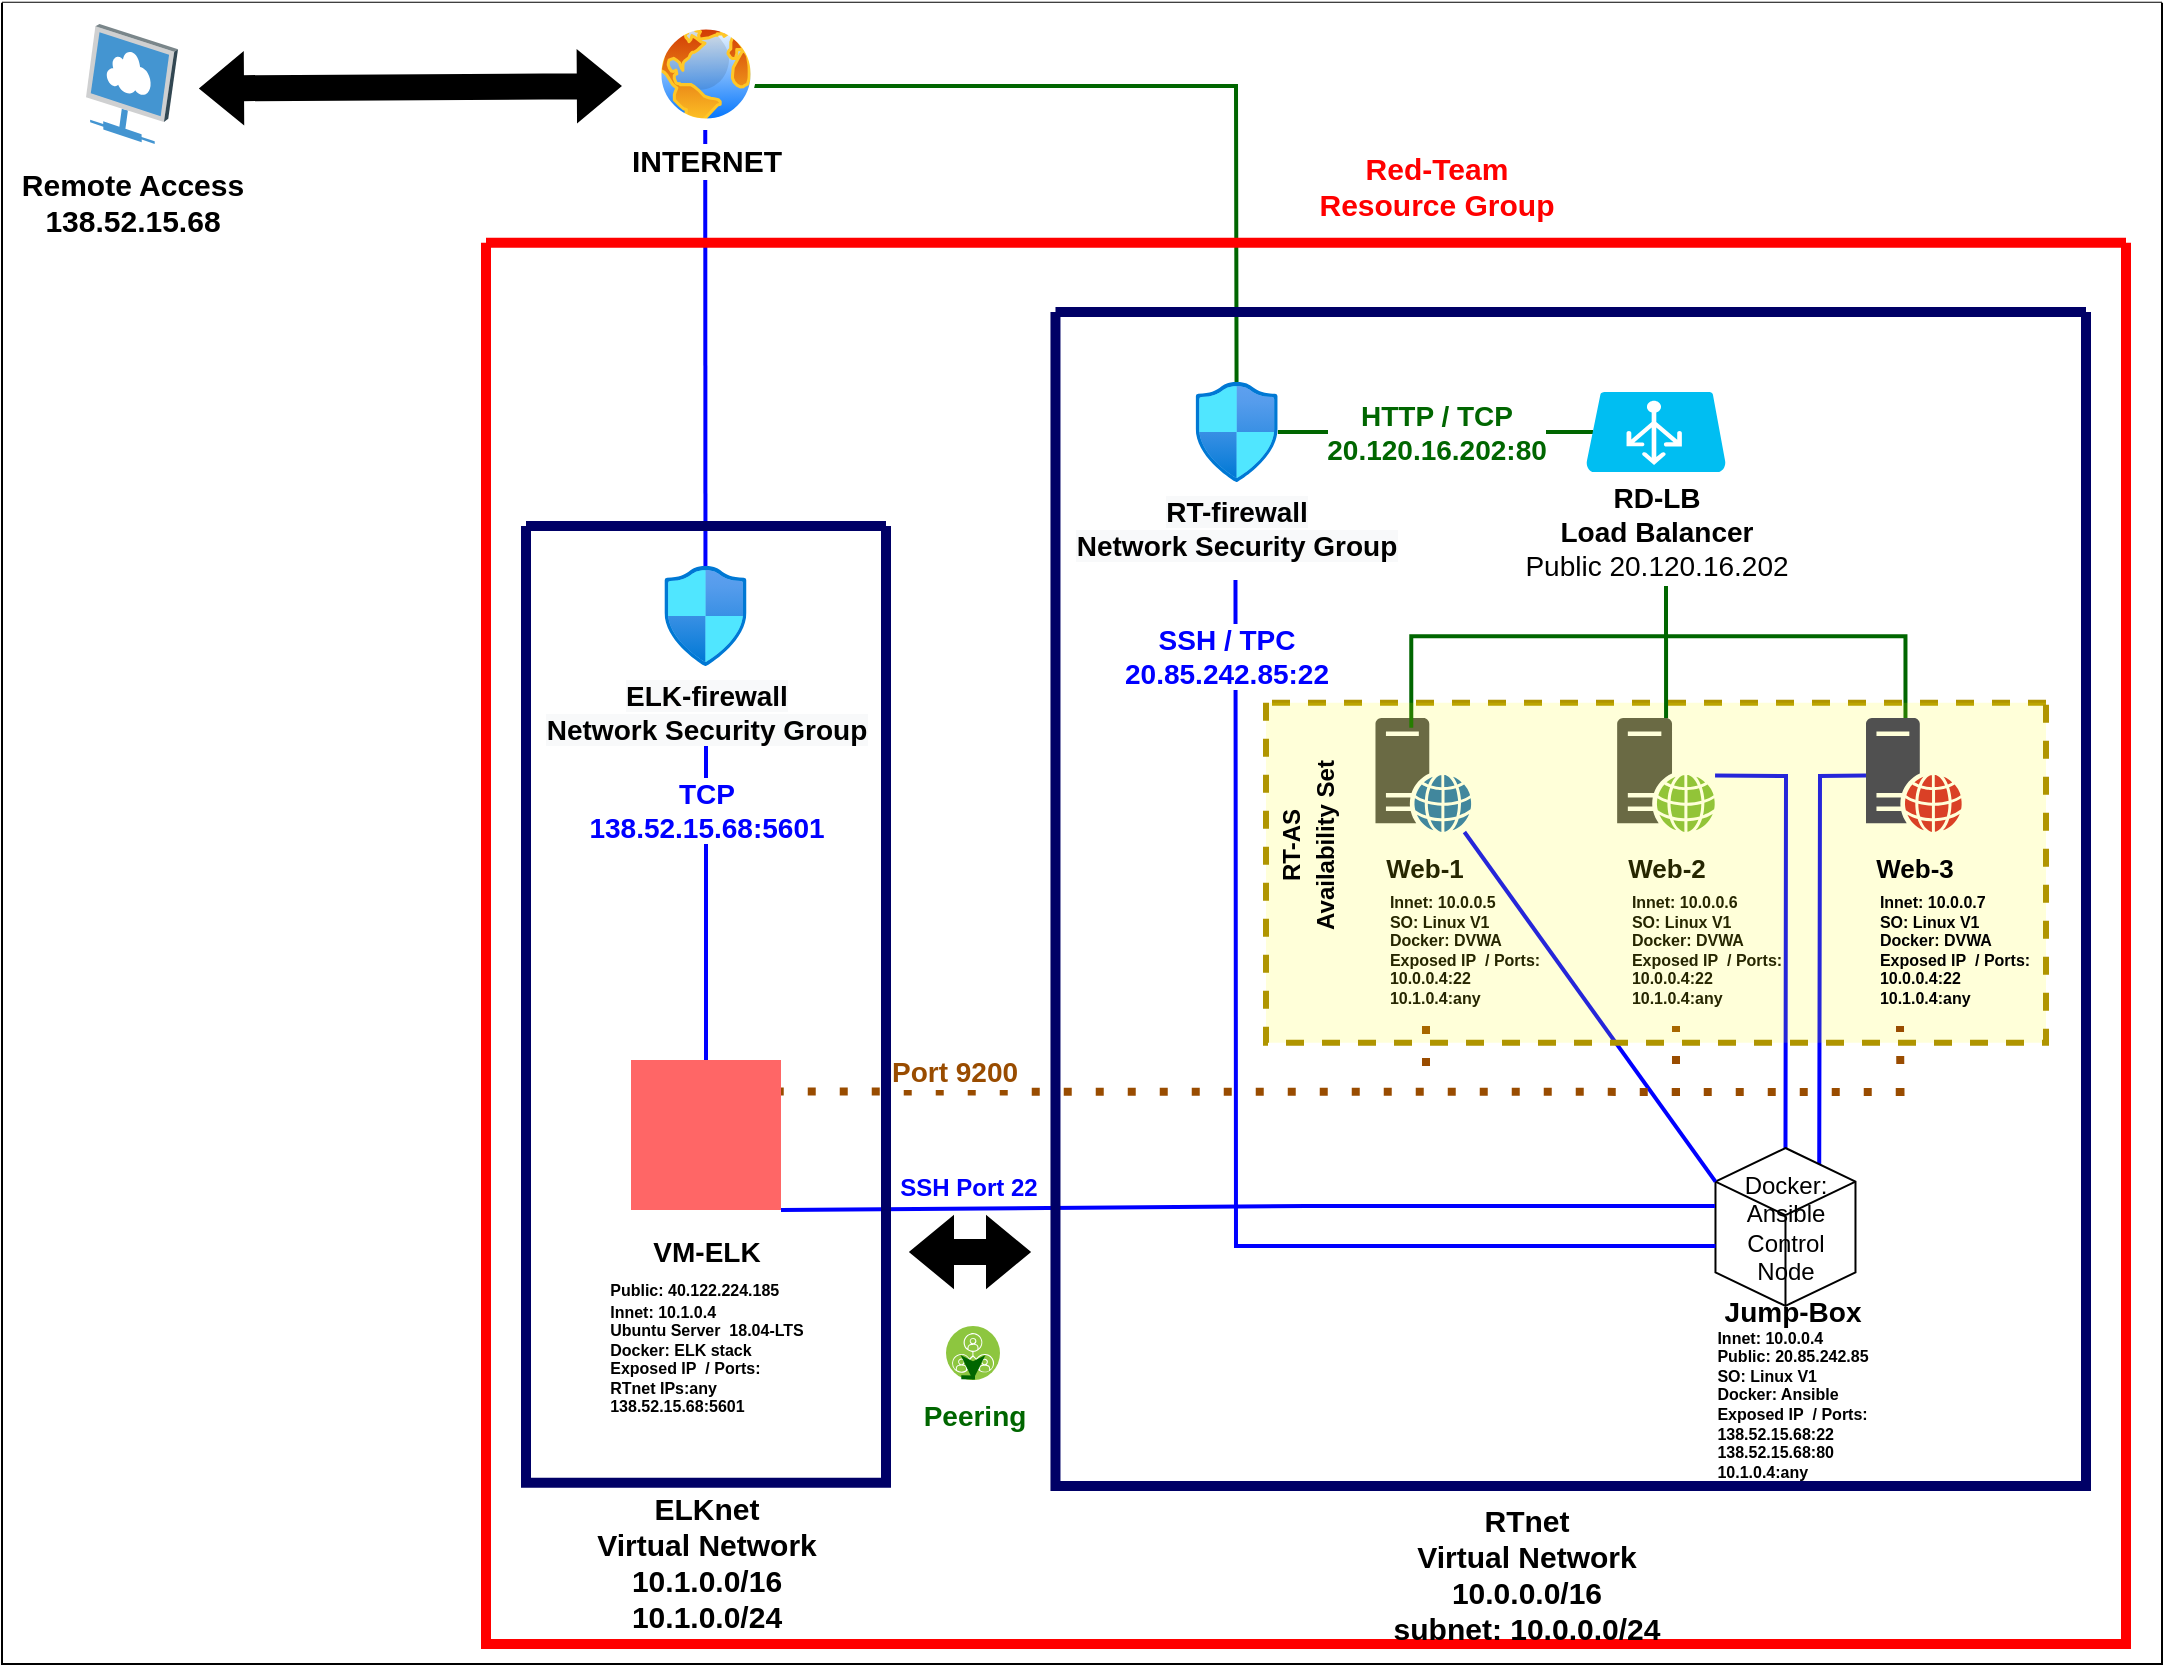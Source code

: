 <mxfile version="15.8.4" type="browser"><diagram id="rJH99SYXR0injPkHmPU6" name="Page-1"><mxGraphModel dx="1067" dy="440" grid="1" gridSize="10" guides="1" tooltips="1" connect="1" arrows="1" fold="1" page="1" pageScale="1" pageWidth="1100" pageHeight="850" math="0" shadow="0"><root><mxCell id="0"/><mxCell id="1" parent="0"/><mxCell id="wJ7UtrQhaZ93i7twN8z7-1" value="" style="swimlane;startSize=0;swimlaneFillColor=default;" parent="1" vertex="1"><mxGeometry x="10" y="9.4" width="1080" height="830.6" as="geometry"/></mxCell><mxCell id="wJ7UtrQhaZ93i7twN8z7-2" value="" style="endArrow=none;html=1;rounded=0;strokeWidth=2;exitX=0.741;exitY=0.121;exitDx=0;exitDy=0;exitPerimeter=0;strokeColor=#0000FF;" parent="1" source="wJ7UtrQhaZ93i7twN8z7-6" target="wJ7UtrQhaZ93i7twN8z7-32" edge="1"><mxGeometry width="50" height="50" relative="1" as="geometry"><mxPoint x="596.74" y="611.47" as="sourcePoint"/><mxPoint x="646.74" y="561.47" as="targetPoint"/><Array as="points"><mxPoint x="919" y="396"/></Array></mxGeometry></mxCell><mxCell id="wJ7UtrQhaZ93i7twN8z7-3" value="" style="endArrow=none;html=1;rounded=0;strokeWidth=2;exitX=0.5;exitY=0;exitDx=0;exitDy=0;exitPerimeter=0;strokeColor=#0000FF;" parent="1" source="wJ7UtrQhaZ93i7twN8z7-6" target="wJ7UtrQhaZ93i7twN8z7-5" edge="1"><mxGeometry width="50" height="50" relative="1" as="geometry"><mxPoint x="596.74" y="611.47" as="sourcePoint"/><mxPoint x="892" y="551" as="targetPoint"/><Array as="points"><mxPoint x="902" y="396"/></Array></mxGeometry></mxCell><mxCell id="wJ7UtrQhaZ93i7twN8z7-4" value="&lt;p style=&quot;line-height: 0&quot;&gt;&lt;b style=&quot;font-size: 13px&quot;&gt;Web-1&lt;/b&gt;&lt;br&gt;&lt;/p&gt;&lt;blockquote style=&quot;margin: 0px 0px 0px 40px ; border: none ; padding: 0px&quot;&gt;&lt;div style=&quot;font-size: 8px ; text-align: left&quot;&gt;&lt;b&gt;&lt;b&gt;Innet: 10.0.0.5&lt;/b&gt;&lt;/b&gt;&lt;/div&gt;&lt;div style=&quot;font-size: 8px ; text-align: left&quot;&gt;&lt;b&gt;SO: Linux V1&lt;/b&gt;&lt;br&gt;&lt;/div&gt;&lt;div style=&quot;font-size: 8px ; text-align: left&quot;&gt;&lt;b&gt;Docker:&amp;nbsp;&lt;/b&gt;&lt;b&gt;DVWA&amp;nbsp;&lt;/b&gt;&lt;/div&gt;&lt;div style=&quot;font-size: 8px ; text-align: left&quot;&gt;&lt;b&gt;Exposed IP&amp;nbsp; / Ports:&lt;/b&gt;&lt;br&gt;&lt;/div&gt;&lt;div style=&quot;font-size: 8px ; text-align: left&quot;&gt;&lt;b&gt;10.0.0.4:22&lt;/b&gt;&lt;/div&gt;&lt;div style=&quot;font-size: 8px ; text-align: left&quot;&gt;&lt;b&gt;10.1.0.4:any&lt;/b&gt;&lt;/div&gt;&lt;div style=&quot;font-size: 8px ; text-align: left&quot;&gt;&lt;b&gt;&amp;nbsp;&lt;/b&gt;&lt;/div&gt;&lt;/blockquote&gt;&lt;b style=&quot;font-size: 11px&quot;&gt;&lt;font style=&quot;font-size: 11px&quot;&gt;&lt;br&gt;&lt;/font&gt;&lt;/b&gt;&lt;p&gt;&lt;/p&gt;" style="sketch=0;pointerEvents=1;shadow=0;dashed=0;html=1;strokeColor=none;fillColor=#505050;labelPosition=center;verticalLabelPosition=bottom;verticalAlign=top;outlineConnect=0;align=center;shape=mxgraph.office.servers.web_server_blue;" parent="1" vertex="1"><mxGeometry x="696.74" y="367.0" width="48" height="57" as="geometry"/></mxCell><mxCell id="wJ7UtrQhaZ93i7twN8z7-5" value="&lt;p style=&quot;line-height: 0&quot;&gt;&lt;b style=&quot;font-size: 13px&quot;&gt;&lt;font style=&quot;font-size: 13px&quot;&gt;Web-2&lt;br&gt;&lt;/font&gt;&lt;/b&gt;&lt;/p&gt;&lt;blockquote style=&quot;margin: 0 0 0 40px ; border: none ; padding: 0px&quot;&gt;&lt;div style=&quot;font-size: 8px ; text-align: left&quot;&gt;&lt;b&gt;Innet: 10.0.0.6&lt;/b&gt;&lt;/div&gt;&lt;div style=&quot;font-size: 8px ; text-align: left&quot;&gt;&lt;b&gt;SO: Linux V1&lt;/b&gt;&lt;br&gt;&lt;/div&gt;&lt;div style=&quot;font-size: 8px ; text-align: left&quot;&gt;&lt;b&gt;Docker:&amp;nbsp;&lt;/b&gt;&lt;b&gt;DVWA&amp;nbsp;&lt;/b&gt;&lt;/div&gt;&lt;div style=&quot;font-size: 8px ; text-align: left&quot;&gt;&lt;div&gt;&lt;b&gt;Exposed IP&amp;nbsp; / Ports:&lt;/b&gt;&lt;br&gt;&lt;/div&gt;&lt;div&gt;&lt;b&gt;10.0.0.4:22&lt;/b&gt;&lt;/div&gt;&lt;div&gt;&lt;b&gt;10.1.0.4:any&lt;/b&gt;&lt;/div&gt;&lt;/div&gt;&lt;/blockquote&gt;&lt;p&gt;&lt;/p&gt;" style="sketch=0;pointerEvents=1;shadow=0;dashed=0;html=1;strokeColor=none;fillColor=#505050;labelPosition=center;verticalLabelPosition=bottom;verticalAlign=top;outlineConnect=0;align=center;shape=mxgraph.office.servers.web_server_green;" parent="1" vertex="1"><mxGeometry x="817.58" y="367.0" width="48.95" height="57" as="geometry"/></mxCell><mxCell id="wJ7UtrQhaZ93i7twN8z7-6" value="Docker: Ansible Control Node" style="html=1;whiteSpace=wrap;shape=isoCube2;backgroundOutline=1;isoAngle=15;" parent="1" vertex="1"><mxGeometry x="866.74" y="582" width="70" height="79" as="geometry"/></mxCell><mxCell id="wJ7UtrQhaZ93i7twN8z7-7" value="" style="strokeWidth=2;html=1;shape=mxgraph.flowchart.annotation_1;align=left;pointerEvents=1;rotation=90;strokeColor=#006600;" parent="1" vertex="1"><mxGeometry x="815.29" y="225.46" width="45.79" height="247.1" as="geometry"/></mxCell><mxCell id="wJ7UtrQhaZ93i7twN8z7-8" value="" style="endArrow=none;dashed=1;html=1;dashPattern=1 3;strokeWidth=4;rounded=0;strokeColor=#994C00;" parent="1" edge="1"><mxGeometry width="50" height="50" relative="1" as="geometry"><mxPoint x="722" y="541.0" as="sourcePoint"/><mxPoint x="722" y="521.0" as="targetPoint"/></mxGeometry></mxCell><mxCell id="wJ7UtrQhaZ93i7twN8z7-9" value="" style="endArrow=none;dashed=1;html=1;dashPattern=1 3;strokeWidth=4;rounded=0;strokeColor=#994C00;" parent="1" edge="1"><mxGeometry width="50" height="50" relative="1" as="geometry"><mxPoint x="847" y="556.0" as="sourcePoint"/><mxPoint x="847" y="521.0" as="targetPoint"/></mxGeometry></mxCell><mxCell id="wJ7UtrQhaZ93i7twN8z7-10" value="" style="endArrow=none;html=1;rounded=0;strokeWidth=2;exitX=0;exitY=0;exitDx=0;exitDy=16.806;exitPerimeter=0;strokeColor=#0000FF;" parent="1" source="wJ7UtrQhaZ93i7twN8z7-6" target="wJ7UtrQhaZ93i7twN8z7-4" edge="1"><mxGeometry width="50" height="50" relative="1" as="geometry"><mxPoint x="596.74" y="611.47" as="sourcePoint"/><mxPoint x="726.74" y="461.47" as="targetPoint"/></mxGeometry></mxCell><mxCell id="wJ7UtrQhaZ93i7twN8z7-11" value="&lt;span style=&quot;text-align: center ; text-indent: 0px ; background-color: rgb(255 , 255 , 255)&quot;&gt;&lt;font color=&quot;#0000ff&quot; face=&quot;helvetica&quot;&gt;SSH / TPC&lt;/font&gt;&lt;br&gt;&lt;font color=&quot;#0000ff&quot; face=&quot;helvetica&quot;&gt;20.85.242.85:22&lt;/font&gt;&lt;/span&gt;" style="endArrow=none;html=1;rounded=0;strokeWidth=2;entryX=0;entryY=0.5;entryDx=0;entryDy=0;entryPerimeter=0;strokeColor=#0000FF;fontSize=14;fontStyle=1;" parent="1" edge="1"><mxGeometry x="-0.869" y="-5" width="50" height="50" relative="1" as="geometry"><mxPoint x="626.74" y="298" as="sourcePoint"/><mxPoint x="866.74" y="631.0" as="targetPoint"/><Array as="points"><mxPoint x="627" y="631"/></Array><mxPoint as="offset"/></mxGeometry></mxCell><mxCell id="wJ7UtrQhaZ93i7twN8z7-12" value="&lt;font style=&quot;font-size: 14px&quot;&gt;HTTP / TCP&lt;br&gt;20.120.16.202:80&lt;/font&gt;" style="endArrow=none;html=1;rounded=0;strokeWidth=2;entryX=0.05;entryY=0.5;entryDx=0;entryDy=0;entryPerimeter=0;strokeColor=#006600;fontColor=#006600;fontStyle=1;fontSize=14;" parent="1" source="wJ7UtrQhaZ93i7twN8z7-15" target="wJ7UtrQhaZ93i7twN8z7-34" edge="1"><mxGeometry width="50" height="50" relative="1" as="geometry"><mxPoint x="656.74" y="224.47" as="sourcePoint"/><mxPoint x="646.74" y="541.47" as="targetPoint"/></mxGeometry></mxCell><mxCell id="wJ7UtrQhaZ93i7twN8z7-13" value="" style="endArrow=none;html=1;rounded=0;strokeWidth=2;entryX=-0.004;entryY=0.367;entryDx=0;entryDy=0;entryPerimeter=0;strokeColor=#0000FF;exitX=1;exitY=1;exitDx=0;exitDy=0;" parent="1" source="wJ7UtrQhaZ93i7twN8z7-28" target="wJ7UtrQhaZ93i7twN8z7-6" edge="1"><mxGeometry width="50" height="50" relative="1" as="geometry"><mxPoint x="452" y="701" as="sourcePoint"/><mxPoint x="816.74" y="651.47" as="targetPoint"/><Array as="points"><mxPoint x="662" y="611"/></Array></mxGeometry></mxCell><mxCell id="wJ7UtrQhaZ93i7twN8z7-14" value="&lt;b&gt;Jump-Box&lt;/b&gt;&lt;br&gt;&lt;div style=&quot;font-size: 8px ; text-align: left&quot;&gt;&lt;b&gt;Innet: 10.0.0.4&lt;/b&gt;&lt;/div&gt;&lt;div style=&quot;font-size: 8px ; text-align: left&quot;&gt;&lt;b&gt;Public: 20.85.242.85&lt;/b&gt;&lt;/div&gt;&lt;div style=&quot;font-size: 8px ; text-align: left&quot;&gt;&lt;b&gt;SO: Linux V1&lt;/b&gt;&lt;br&gt;&lt;/div&gt;&lt;div style=&quot;font-size: 8px ; text-align: left&quot;&gt;&lt;b&gt;Docker: Ansible&lt;/b&gt;&lt;b&gt;&amp;nbsp;&lt;/b&gt;&lt;/div&gt;&lt;div style=&quot;font-size: 8px ; text-align: left&quot;&gt;&lt;b&gt;Exposed IP&amp;nbsp; / Ports:&lt;/b&gt;&lt;/div&gt;&lt;div style=&quot;font-size: 8px ; text-align: left&quot;&gt;&lt;span&gt;&lt;b&gt;138.52.15.68&lt;/b&gt;&lt;/span&gt;&lt;b&gt;:22&lt;/b&gt;&lt;/div&gt;&lt;div style=&quot;font-size: 8px ; text-align: left&quot;&gt;&lt;span&gt;&lt;b&gt;138.52.15.68&lt;/b&gt;&lt;/span&gt;&lt;b&gt;:80&lt;/b&gt;&lt;/div&gt;&lt;div style=&quot;font-size: 8px ; text-align: left&quot;&gt;&lt;b&gt;10.1.0.4:any&lt;/b&gt;&lt;/div&gt;" style="text;html=1;resizable=0;autosize=1;align=center;verticalAlign=middle;points=[];fillColor=none;strokeColor=none;rounded=0;fontSize=14;fontColor=#000000;" parent="1" vertex="1"><mxGeometry x="859.74" y="622" width="90" height="160" as="geometry"/></mxCell><mxCell id="wJ7UtrQhaZ93i7twN8z7-15" value="&lt;b style=&quot;color: rgb(0 , 0 , 0) ; font-family: &amp;#34;helvetica&amp;#34; ; font-size: 14px ; font-style: normal ; letter-spacing: normal ; text-align: center ; text-indent: 0px ; text-transform: none ; word-spacing: 0px ; background-color: rgb(248 , 249 , 250)&quot;&gt;RT-firewall&lt;br&gt;Network Security Group&lt;/b&gt;" style="aspect=fixed;html=1;points=[];align=center;image;fontSize=12;image=img/lib/azure2/networking/Network_Security_Groups.svg;" parent="1" vertex="1"><mxGeometry x="606.74" y="199" width="41.18" height="50" as="geometry"/></mxCell><mxCell id="wJ7UtrQhaZ93i7twN8z7-16" value="" style="endArrow=none;html=1;rounded=0;fontSize=14;fontColor=#0000FF;strokeColor=#0000FF;strokeWidth=2;entryX=0.5;entryY=0;entryDx=0;entryDy=0;" parent="1" source="wJ7UtrQhaZ93i7twN8z7-29" edge="1"><mxGeometry width="50" height="50" relative="1" as="geometry"><mxPoint x="286.74" y="321.4" as="sourcePoint"/><mxPoint x="361.615" y="73" as="targetPoint"/></mxGeometry></mxCell><mxCell id="wJ7UtrQhaZ93i7twN8z7-17" value="" style="endArrow=none;html=1;rounded=0;fontSize=14;fontColor=#0000FF;strokeColor=#006600;strokeWidth=2;" parent="1" target="wJ7UtrQhaZ93i7twN8z7-15" edge="1"><mxGeometry width="50" height="50" relative="1" as="geometry"><mxPoint x="382" y="51" as="sourcePoint"/><mxPoint x="606.74" y="224" as="targetPoint"/><Array as="points"><mxPoint x="627" y="51"/></Array></mxGeometry></mxCell><mxCell id="wJ7UtrQhaZ93i7twN8z7-18" value="" style="swimlane;startSize=0;fontSize=14;fontColor=#0000FF;strokeColor=#000066;gradientColor=#ffffff;fillColor=#FFFFCC;strokeWidth=5;" parent="1" vertex="1"><mxGeometry x="536.74" y="164" width="515.26" height="587" as="geometry"/></mxCell><mxCell id="wJ7UtrQhaZ93i7twN8z7-19" value="" style="endArrow=none;dashed=1;html=1;dashPattern=1 3;strokeWidth=4;rounded=0;strokeColor=#994C00;exitX=1.005;exitY=0.09;exitDx=0;exitDy=0;exitPerimeter=0;" parent="wJ7UtrQhaZ93i7twN8z7-18" edge="1"><mxGeometry width="50" height="50" relative="1" as="geometry"><mxPoint x="-171.865" y="389.75" as="sourcePoint"/><mxPoint x="430.26" y="390" as="targetPoint"/></mxGeometry></mxCell><mxCell id="wJ7UtrQhaZ93i7twN8z7-20" value="&lt;font color=&quot;#994c00&quot; style=&quot;font-size: 14px;&quot;&gt;&lt;span style=&quot;font-size: 14px;&quot;&gt;Port 9200&lt;/span&gt;&lt;/font&gt;" style="edgeLabel;html=1;align=center;verticalAlign=middle;resizable=0;points=[];fontStyle=1;fontSize=14;" parent="wJ7UtrQhaZ93i7twN8z7-19" vertex="1" connectable="0"><mxGeometry x="-0.757" y="5" relative="1" as="geometry"><mxPoint x="48" y="-5" as="offset"/></mxGeometry></mxCell><mxCell id="wJ7UtrQhaZ93i7twN8z7-21" value="" style="swimlane;startSize=0;fontSize=12;fontColor=#0000FF;strokeColor=#FF0000;gradientColor=#ffffff;fillColor=#FFFFCC;strokeWidth=5;" parent="1" vertex="1"><mxGeometry x="252" y="129.4" width="820" height="700.6" as="geometry"/></mxCell><mxCell id="wJ7UtrQhaZ93i7twN8z7-22" value="" style="swimlane;startSize=0;fontSize=12;strokeWidth=3;dashed=1;glass=0;shadow=0;swimlaneLine=0;fillOpacity=15;fillColor=#e3c800;fontColor=#FFFFFF;strokeColor=#B09500;rounded=1;swimlaneFillColor=#FFFF00;strokeOpacity=100;labelBorderColor=#FFFF00;labelBackgroundColor=#FFD966;" parent="wJ7UtrQhaZ93i7twN8z7-21" vertex="1"><mxGeometry x="390" y="230" width="390" height="170" as="geometry"><mxRectangle x="390" y="230" width="50" height="40" as="alternateBounds"/></mxGeometry></mxCell><mxCell id="wJ7UtrQhaZ93i7twN8z7-23" value="&lt;font color=&quot;#000000&quot; style=&quot;font-size: 12px&quot;&gt;&lt;b&gt;RT-AS&lt;/b&gt;&lt;br&gt;&lt;b&gt;Availability&amp;nbsp;Set&lt;/b&gt;&lt;/font&gt;" style="text;html=1;align=center;verticalAlign=middle;resizable=0;points=[];autosize=1;strokeColor=none;fillColor=none;fontSize=14;fontColor=#0000FF;rotation=-90;" parent="wJ7UtrQhaZ93i7twN8z7-22" vertex="1"><mxGeometry x="-30" y="51.6" width="100" height="40" as="geometry"/></mxCell><mxCell id="wJ7UtrQhaZ93i7twN8z7-24" value="&lt;font color=&quot;#006600&quot; style=&quot;font-size: 14px&quot;&gt;&lt;b&gt;Peering&lt;/b&gt;&lt;/font&gt;" style="aspect=fixed;perimeter=ellipsePerimeter;html=1;align=center;shadow=0;dashed=0;fontColor=#4277BB;labelBackgroundColor=#ffffff;fontSize=12;spacingTop=3;image;image=img/lib/ibm/infrastructure/peer_services.svg;strokeColor=#000066;strokeWidth=5;fillColor=#FFD966;gradientColor=#ffffff;" parent="wJ7UtrQhaZ93i7twN8z7-21" vertex="1"><mxGeometry x="230" y="541.6" width="27" height="27" as="geometry"/></mxCell><mxCell id="wJ7UtrQhaZ93i7twN8z7-25" style="edgeStyle=orthogonalEdgeStyle;rounded=0;orthogonalLoop=1;jettySize=auto;html=1;exitX=0.25;exitY=1;exitDx=0;exitDy=0;entryX=0.5;entryY=1;entryDx=0;entryDy=0;fontSize=14;fontColor=#006600;strokeColor=#006600;strokeWidth=2;" parent="wJ7UtrQhaZ93i7twN8z7-21" source="wJ7UtrQhaZ93i7twN8z7-24" target="wJ7UtrQhaZ93i7twN8z7-24" edge="1"><mxGeometry relative="1" as="geometry"/></mxCell><mxCell id="wJ7UtrQhaZ93i7twN8z7-26" value="" style="swimlane;startSize=0;fontSize=14;fontColor=#0000FF;strokeColor=#000066;gradientColor=#ffffff;fillColor=#FFFFCC;strokeWidth=5;" parent="wJ7UtrQhaZ93i7twN8z7-21" vertex="1"><mxGeometry x="20" y="141.6" width="180" height="478.4" as="geometry"/></mxCell><mxCell id="wJ7UtrQhaZ93i7twN8z7-27" value="&lt;b&gt;VM-ELK&lt;br&gt;&lt;div style=&quot;text-align: left&quot;&gt;&lt;b style=&quot;font-size: 8px&quot;&gt;Public: 40.122.224.185&lt;/b&gt;&lt;/div&gt;&lt;/b&gt;&lt;div style=&quot;text-align: left ; font-size: 8px&quot;&gt;&lt;b&gt;Innet: 10.1.0.4&lt;/b&gt;&lt;/div&gt;&lt;div style=&quot;text-align: left ; font-size: 8px&quot;&gt;&lt;b&gt;Ubuntu Server&lt;/b&gt;&lt;b&gt;&amp;nbsp; 18.04-LTS&lt;/b&gt;&lt;/div&gt;&lt;div style=&quot;text-align: left ; font-size: 8px&quot;&gt;&lt;b&gt;Docker: ELK stack&lt;/b&gt;&lt;/div&gt;&lt;div style=&quot;text-align: left ; font-size: 8px&quot;&gt;&lt;b&gt;Exposed IP&amp;nbsp; / Ports:&lt;/b&gt;&lt;br&gt;&lt;/div&gt;&lt;div style=&quot;text-align: left ; font-size: 8px&quot;&gt;&lt;b&gt;RTnet IPs:any&lt;/b&gt;&lt;/div&gt;&lt;div style=&quot;text-align: left ; font-size: 8px&quot;&gt;&lt;b&gt;138.52.15.68&lt;/b&gt;&lt;b&gt;:5601&lt;/b&gt;&lt;/div&gt;" style="text;html=1;resizable=0;autosize=1;align=center;verticalAlign=middle;points=[];fillColor=none;strokeColor=none;rounded=0;fontSize=14;fontColor=#000000;" parent="wJ7UtrQhaZ93i7twN8z7-26" vertex="1"><mxGeometry x="35.0" y="330" width="110" height="140" as="geometry"/></mxCell><mxCell id="wJ7UtrQhaZ93i7twN8z7-28" value="" style="shape=image;html=1;verticalAlign=top;verticalLabelPosition=bottom;labelBackgroundColor=#ffffff;imageAspect=0;aspect=fixed;image=https://cdn2.iconfinder.com/data/icons/slavic-calendar/26/SLAVIC-SYMBOLS-READY_12-128.png;labelBorderColor=none;imageBackground=#FF6666;" parent="wJ7UtrQhaZ93i7twN8z7-26" vertex="1"><mxGeometry x="52.5" y="267.0" width="75" height="75" as="geometry"/></mxCell><mxCell id="wJ7UtrQhaZ93i7twN8z7-29" value="&lt;b style=&quot;font-size: 14px ; background-color: rgb(248 , 249 , 250)&quot;&gt;ELK-firewall&lt;br&gt;Network Security Group&lt;/b&gt;" style="aspect=fixed;html=1;points=[];align=center;image;fontSize=12;image=img/lib/azure2/networking/Network_Security_Groups.svg;" parent="wJ7UtrQhaZ93i7twN8z7-26" vertex="1"><mxGeometry x="69.15" y="20" width="41.18" height="50" as="geometry"/></mxCell><mxCell id="wJ7UtrQhaZ93i7twN8z7-30" value="&lt;b&gt;TCP&lt;br&gt;138.52.15.68:5601&lt;/b&gt;" style="endArrow=none;html=1;rounded=0;fontSize=14;fontColor=#0000FF;strokeColor=#0000FF;strokeWidth=2;exitX=0.5;exitY=0;exitDx=0;exitDy=0;" parent="wJ7UtrQhaZ93i7twN8z7-26" source="wJ7UtrQhaZ93i7twN8z7-28" edge="1"><mxGeometry x="0.6" width="50" height="50" relative="1" as="geometry"><mxPoint x="357.99" y="165" as="sourcePoint"/><mxPoint x="90" y="110" as="targetPoint"/><mxPoint as="offset"/></mxGeometry></mxCell><mxCell id="wJ7UtrQhaZ93i7twN8z7-31" value="" style="shape=flexArrow;endArrow=classic;startArrow=classic;html=1;rounded=0;fontSize=12;fontColor=#000000;strokeColor=#000000;strokeWidth=2;fillColor=#000000;" parent="wJ7UtrQhaZ93i7twN8z7-21" edge="1"><mxGeometry width="100" height="100" relative="1" as="geometry"><mxPoint x="212" y="504.6" as="sourcePoint"/><mxPoint x="272" y="504.6" as="targetPoint"/></mxGeometry></mxCell><mxCell id="wJ7UtrQhaZ93i7twN8z7-32" value="&lt;p style=&quot;line-height: 0&quot;&gt;&lt;b style=&quot;font-size: 13px&quot;&gt;&lt;font style=&quot;font-size: 13px&quot;&gt;Web-3&lt;br&gt;&lt;/font&gt;&lt;/b&gt;&lt;/p&gt;&lt;blockquote style=&quot;margin: 0 0 0 40px ; border: none ; padding: 0px&quot;&gt;&lt;div style=&quot;font-size: 8px ; text-align: left&quot;&gt;&lt;b&gt;Innet: 10.0.0.7&lt;/b&gt;&lt;/div&gt;&lt;div style=&quot;font-size: 8px ; text-align: left&quot;&gt;&lt;b&gt;SO: Linux V1&lt;/b&gt;&lt;br&gt;&lt;/div&gt;&lt;div style=&quot;font-size: 8px ; text-align: left&quot;&gt;&lt;b&gt;Docker:&amp;nbsp;&lt;/b&gt;&lt;b&gt;DVWA&amp;nbsp;&lt;/b&gt;&lt;/div&gt;&lt;div style=&quot;font-size: 8px ; text-align: left&quot;&gt;&lt;div&gt;&lt;b&gt;Exposed IP&amp;nbsp; / Ports:&lt;/b&gt;&lt;br&gt;&lt;/div&gt;&lt;div&gt;&lt;b&gt;10.0.0.4:22&lt;/b&gt;&lt;/div&gt;&lt;div&gt;&lt;b&gt;10.1.0.4:any&lt;/b&gt;&lt;/div&gt;&lt;/div&gt;&lt;/blockquote&gt;&lt;p&gt;&lt;/p&gt;" style="sketch=0;pointerEvents=1;shadow=0;dashed=0;html=1;strokeColor=none;fillColor=#505050;labelPosition=center;verticalLabelPosition=bottom;verticalAlign=top;outlineConnect=0;align=center;shape=mxgraph.office.servers.web_server_orange;" parent="wJ7UtrQhaZ93i7twN8z7-21" vertex="1"><mxGeometry x="690" y="237.6" width="48" height="57" as="geometry"/></mxCell><mxCell id="wJ7UtrQhaZ93i7twN8z7-33" value="" style="endArrow=none;dashed=1;html=1;dashPattern=1 3;strokeWidth=4;rounded=0;strokeColor=#994C00;" parent="wJ7UtrQhaZ93i7twN8z7-21" edge="1"><mxGeometry width="50" height="50" relative="1" as="geometry"><mxPoint x="707.26" y="426.6" as="sourcePoint"/><mxPoint x="707" y="391.6" as="targetPoint"/></mxGeometry></mxCell><mxCell id="wJ7UtrQhaZ93i7twN8z7-34" value="" style="verticalLabelPosition=bottom;html=1;verticalAlign=top;align=center;strokeColor=none;fillColor=#00BEF2;shape=mxgraph.azure.azure_load_balancer;" parent="wJ7UtrQhaZ93i7twN8z7-21" vertex="1"><mxGeometry x="550" y="74.6" width="70" height="40" as="geometry"/></mxCell><mxCell id="wJ7UtrQhaZ93i7twN8z7-35" value="&lt;b&gt;RD-LB&lt;br&gt;Load Balancer&lt;/b&gt;&lt;br&gt;Public 20.120.16.202" style="text;html=1;resizable=0;autosize=1;align=center;verticalAlign=middle;points=[];fillColor=none;strokeColor=none;rounded=0;fontSize=14;fontColor=#000000;" parent="wJ7UtrQhaZ93i7twN8z7-21" vertex="1"><mxGeometry x="510" y="114.6" width="150" height="60" as="geometry"/></mxCell><mxCell id="wJ7UtrQhaZ93i7twN8z7-36" value="&lt;b style=&quot;font-size: 15px&quot;&gt;&lt;font color=&quot;#000000&quot; style=&quot;font-size: 15px&quot;&gt;ELKnet&lt;br&gt;Virtual Network&lt;br&gt;10.1.0.0/16&lt;br&gt;10.1.0.0/24&lt;br&gt;&lt;/font&gt;&lt;/b&gt;" style="text;html=1;align=center;verticalAlign=middle;resizable=0;points=[];autosize=1;strokeColor=none;fillColor=none;fontSize=14;fontColor=#0000FF;" parent="wJ7UtrQhaZ93i7twN8z7-21" vertex="1"><mxGeometry x="45" y="624.6" width="130" height="70" as="geometry"/></mxCell><mxCell id="wJ7UtrQhaZ93i7twN8z7-37" value="&lt;b style=&quot;font-size: 15px&quot;&gt;&lt;font color=&quot;#000000&quot; style=&quot;font-size: 15px&quot;&gt;RTnet&lt;br&gt;Virtual Network &lt;br&gt;10.0.0.0/16&lt;br&gt;subnet: 10.0.0.0/24&lt;br&gt;&lt;/font&gt;&lt;/b&gt;" style="text;html=1;align=center;verticalAlign=middle;resizable=0;points=[];autosize=1;strokeColor=none;fillColor=none;fontSize=14;fontColor=#0000FF;" parent="wJ7UtrQhaZ93i7twN8z7-21" vertex="1"><mxGeometry x="444.74" y="630.6" width="150" height="70" as="geometry"/></mxCell><mxCell id="wJ7UtrQhaZ93i7twN8z7-38" value="&lt;font color=&quot;#ff0000&quot; style=&quot;font-size: 15px&quot;&gt;&lt;b&gt;&lt;span&gt;Red-Team&lt;br&gt;&lt;/span&gt;Resource Group&lt;/b&gt;&lt;/font&gt;" style="text;html=1;align=center;verticalAlign=middle;resizable=0;points=[];autosize=1;strokeColor=none;fillColor=none;fontSize=14;fontColor=#0000FF;" parent="1" vertex="1"><mxGeometry x="662" y="81" width="130" height="40" as="geometry"/></mxCell><mxCell id="wJ7UtrQhaZ93i7twN8z7-39" value="" style="shadow=0;dashed=0;html=1;labelPosition=center;verticalLabelPosition=bottom;verticalAlign=top;align=center;outlineConnect=0;shape=mxgraph.veeam.3d.remote_site;fontSize=15;fontColor=#FF0000;strokeColor=#FF0000;strokeWidth=5;fillColor=#FFD966;gradientColor=#ffffff;" parent="1" vertex="1"><mxGeometry x="52" y="20" width="46" height="60" as="geometry"/></mxCell><mxCell id="wJ7UtrQhaZ93i7twN8z7-40" value="" style="shape=flexArrow;endArrow=classic;startArrow=classic;html=1;rounded=0;fontSize=15;fontColor=#FF0000;strokeColor=#000000;strokeWidth=2;entryX=1;entryY=0.5;entryDx=0;entryDy=0;exitX=1.087;exitY=0.387;exitDx=0;exitDy=0;exitPerimeter=0;fillColor=#000000;" parent="1" edge="1"><mxGeometry width="100" height="100" relative="1" as="geometry"><mxPoint x="109.002" y="52.22" as="sourcePoint"/><mxPoint x="319.41" y="51" as="targetPoint"/></mxGeometry></mxCell><mxCell id="wJ7UtrQhaZ93i7twN8z7-41" value="&lt;font color=&quot;#000000&quot;&gt;&lt;span style=&quot;font-size: 15px&quot;&gt;&lt;b&gt;Remote Access&lt;br&gt;138.52.15.68&lt;/b&gt;&lt;/span&gt;&lt;/font&gt;" style="text;html=1;align=center;verticalAlign=middle;resizable=0;points=[];autosize=1;strokeColor=none;fillColor=none;fontSize=14;fontColor=#0000FF;" parent="1" vertex="1"><mxGeometry x="10" y="89.4" width="130" height="40" as="geometry"/></mxCell><mxCell id="wJ7UtrQhaZ93i7twN8z7-42" value="&lt;font color=&quot;#000000&quot;&gt;&lt;b&gt;INTERNET&lt;/b&gt;&lt;/font&gt;" style="aspect=fixed;perimeter=ellipsePerimeter;html=1;align=center;shadow=0;dashed=0;spacingTop=3;image;image=img/lib/active_directory/internet_globe.svg;fontSize=15;fontColor=#FF0000;strokeColor=#FF0000;strokeWidth=5;fillColor=#FFD966;gradientColor=#ffffff;" parent="1" vertex="1"><mxGeometry x="337" y="20" width="50" height="50" as="geometry"/></mxCell><mxCell id="wJ7UtrQhaZ93i7twN8z7-43" value="" style="endArrow=none;html=1;rounded=0;strokeWidth=2;strokeColor=#006600;" parent="1" source="wJ7UtrQhaZ93i7twN8z7-5" edge="1"><mxGeometry width="50" height="50" relative="1" as="geometry"><mxPoint x="853.74" y="337.47" as="sourcePoint"/><mxPoint x="842" y="301.0" as="targetPoint"/></mxGeometry></mxCell><mxCell id="wJ7UtrQhaZ93i7twN8z7-44" value="&lt;b&gt;&lt;font color=&quot;#0000ff&quot;&gt;SSH Port 22&lt;/font&gt;&lt;/b&gt;" style="text;html=1;align=center;verticalAlign=middle;resizable=0;points=[];autosize=1;strokeColor=none;fillColor=none;fontSize=12;fontColor=#000000;" parent="1" vertex="1"><mxGeometry x="453" y="592" width="80" height="20" as="geometry"/></mxCell></root></mxGraphModel></diagram></mxfile>